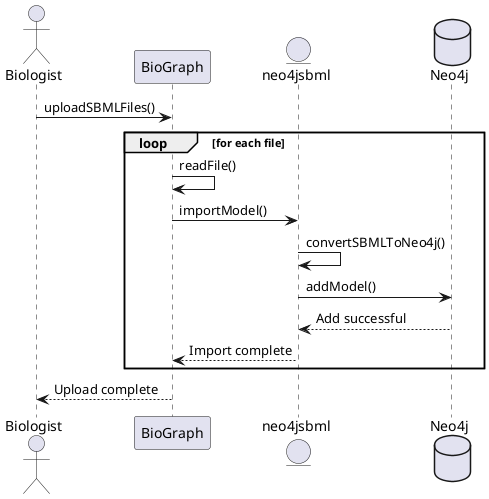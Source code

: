 @startuml
actor "Biologist" as User
participant "BioGraph" as System
entity "neo4jsbml" as neo4jsbml
database "Neo4j" as DB

User -> System: uploadSBMLFiles()
loop for each file
  System -> System: readFile()
  System -> neo4jsbml: importModel()
  neo4jsbml -> neo4jsbml: convertSBMLToNeo4j()
  neo4jsbml -> DB: addModel()
  DB --> neo4jsbml: Add successful
  neo4jsbml ---> System: Import complete
end

System ---> User: Upload complete

@enduml
